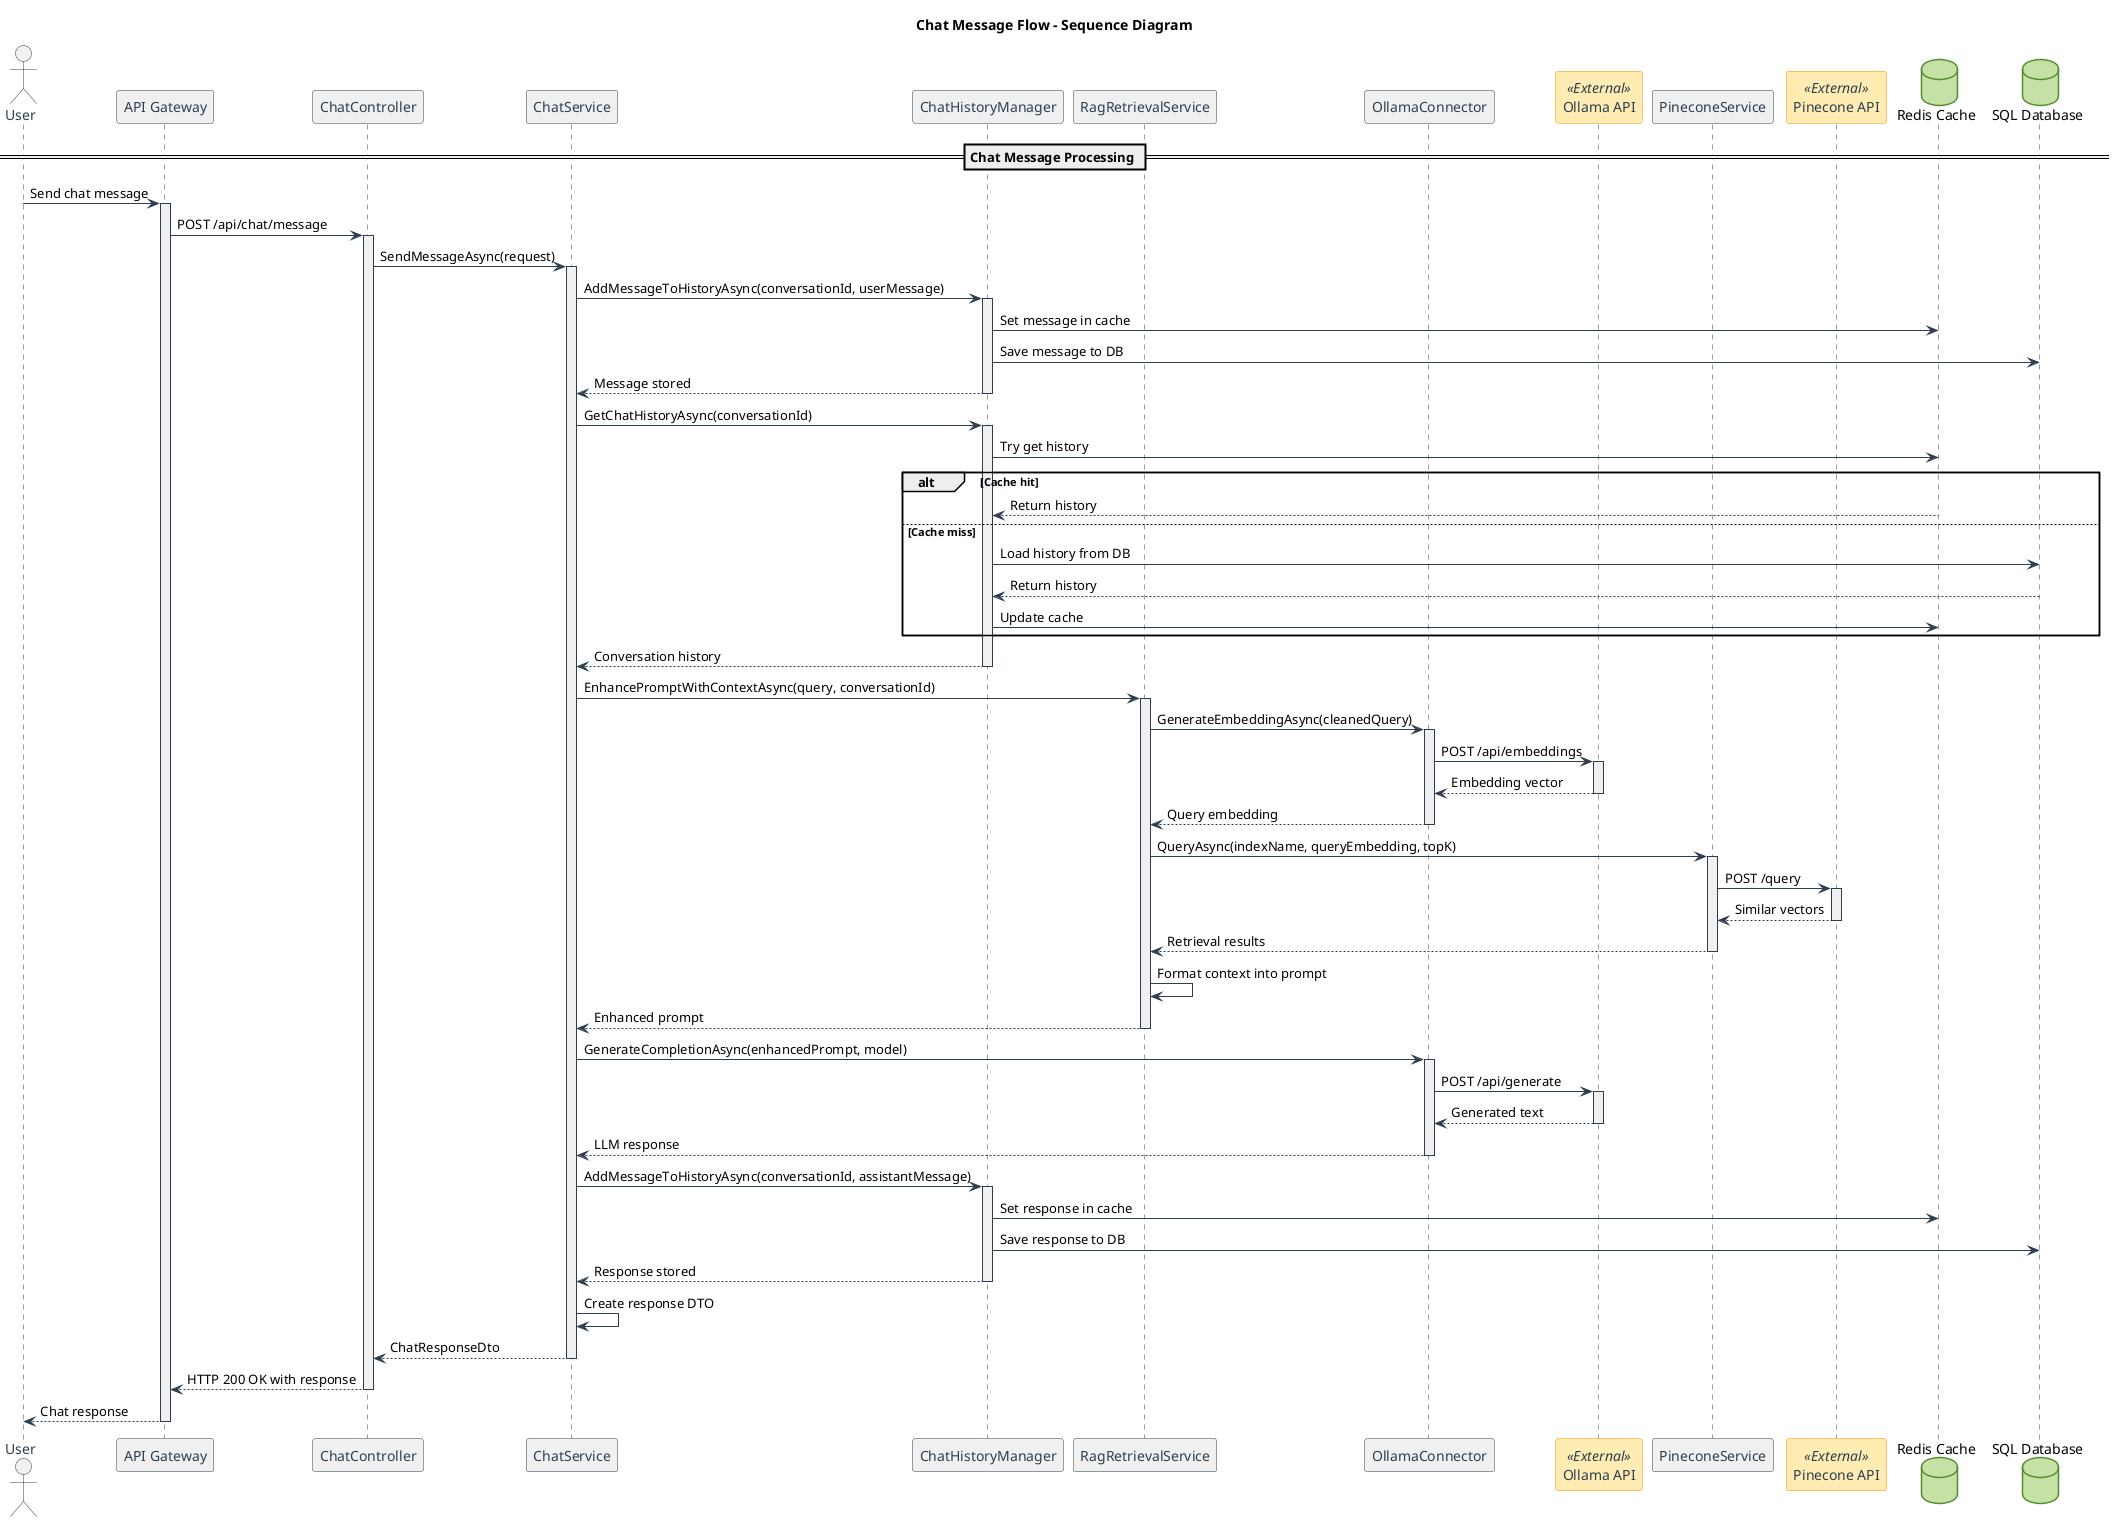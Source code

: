 @startuml Chat Message Flow

' Styling
skinparam sequence {
  ArrowColor #2c3e50
  ActorBorderColor #2c3e50
  LifeLineBorderColor #2c3e50
  LifeLineBackgroundColor #f0f0f0
  ParticipantBorderColor #2c3e50
  ParticipantBackgroundColor #f0f0f0
  ParticipantFontColor #2c3e50
  ActorBackgroundColor #f0f0f0
  ActorFontColor #2c3e50
}
skinparam DatabaseBackgroundColor #c5e1a5
skinparam DatabaseBorderColor #558b2f
skinparam ParticipantBackgroundColor<<External>> #ffecb3
skinparam ParticipantBorderColor<<External>> #ff8f00

title "Chat Message Flow - Sequence Diagram"

actor User
participant "API Gateway" as Gateway
participant "ChatController" as ChatCtrl
participant "ChatService" as ChatSvc
participant "ChatHistoryManager" as HistoryMgr
participant "RagRetrievalService" as RagSvc
participant "OllamaConnector" as OllamaConn
participant "Ollama API" as OllamaAPI <<External>>
participant "PineconeService" as PineconneSvc
participant "Pinecone API" as PineconeAPI <<External>>
database "Redis Cache" as Cache
database "SQL Database" as DB

== Chat Message Processing ==

User -> Gateway : Send chat message
activate Gateway

Gateway -> ChatCtrl : POST /api/chat/message
activate ChatCtrl

ChatCtrl -> ChatSvc : SendMessageAsync(request)
activate ChatSvc

' Storing the user message
ChatSvc -> HistoryMgr : AddMessageToHistoryAsync(conversationId, userMessage)
activate HistoryMgr
HistoryMgr -> Cache : Set message in cache
HistoryMgr -> DB : Save message to DB
HistoryMgr --> ChatSvc : Message stored
deactivate HistoryMgr

' Getting conversation history
ChatSvc -> HistoryMgr : GetChatHistoryAsync(conversationId)
activate HistoryMgr
HistoryMgr -> Cache : Try get history
alt Cache hit
  Cache --> HistoryMgr : Return history
else Cache miss
  HistoryMgr -> DB : Load history from DB
  DB --> HistoryMgr : Return history
  HistoryMgr -> Cache : Update cache
end
HistoryMgr --> ChatSvc : Conversation history
deactivate HistoryMgr

' RAG processing
ChatSvc -> RagSvc : EnhancePromptWithContextAsync(query, conversationId)
activate RagSvc

' Creating query embedding
RagSvc -> OllamaConn : GenerateEmbeddingAsync(cleanedQuery)
activate OllamaConn
OllamaConn -> OllamaAPI : POST /api/embeddings
activate OllamaAPI
OllamaAPI --> OllamaConn : Embedding vector
deactivate OllamaAPI
OllamaConn --> RagSvc : Query embedding
deactivate OllamaConn

' Vector search
RagSvc -> PineconneSvc : QueryAsync(indexName, queryEmbedding, topK)
activate PineconneSvc
PineconneSvc -> PineconeAPI : POST /query
activate PineconeAPI
PineconeAPI --> PineconneSvc : Similar vectors
deactivate PineconeAPI
PineconneSvc --> RagSvc : Retrieval results
deactivate PineconneSvc

' Enhancing the prompt with context
RagSvc -> RagSvc : Format context into prompt
RagSvc --> ChatSvc : Enhanced prompt
deactivate RagSvc

' Generating response from LLM
ChatSvc -> OllamaConn : GenerateCompletionAsync(enhancedPrompt, model)
activate OllamaConn
OllamaConn -> OllamaAPI : POST /api/generate
activate OllamaAPI
OllamaAPI --> OllamaConn : Generated text
deactivate OllamaAPI
OllamaConn --> ChatSvc : LLM response
deactivate OllamaConn

' Storing the assistant response
ChatSvc -> HistoryMgr : AddMessageToHistoryAsync(conversationId, assistantMessage)
activate HistoryMgr
HistoryMgr -> Cache : Set response in cache
HistoryMgr -> DB : Save response to DB
HistoryMgr --> ChatSvc : Response stored
deactivate HistoryMgr

ChatSvc -> ChatSvc : Create response DTO
ChatSvc --> ChatCtrl : ChatResponseDto
deactivate ChatSvc

ChatCtrl --> Gateway : HTTP 200 OK with response
deactivate ChatCtrl

Gateway --> User : Chat response
deactivate Gateway

@enduml 